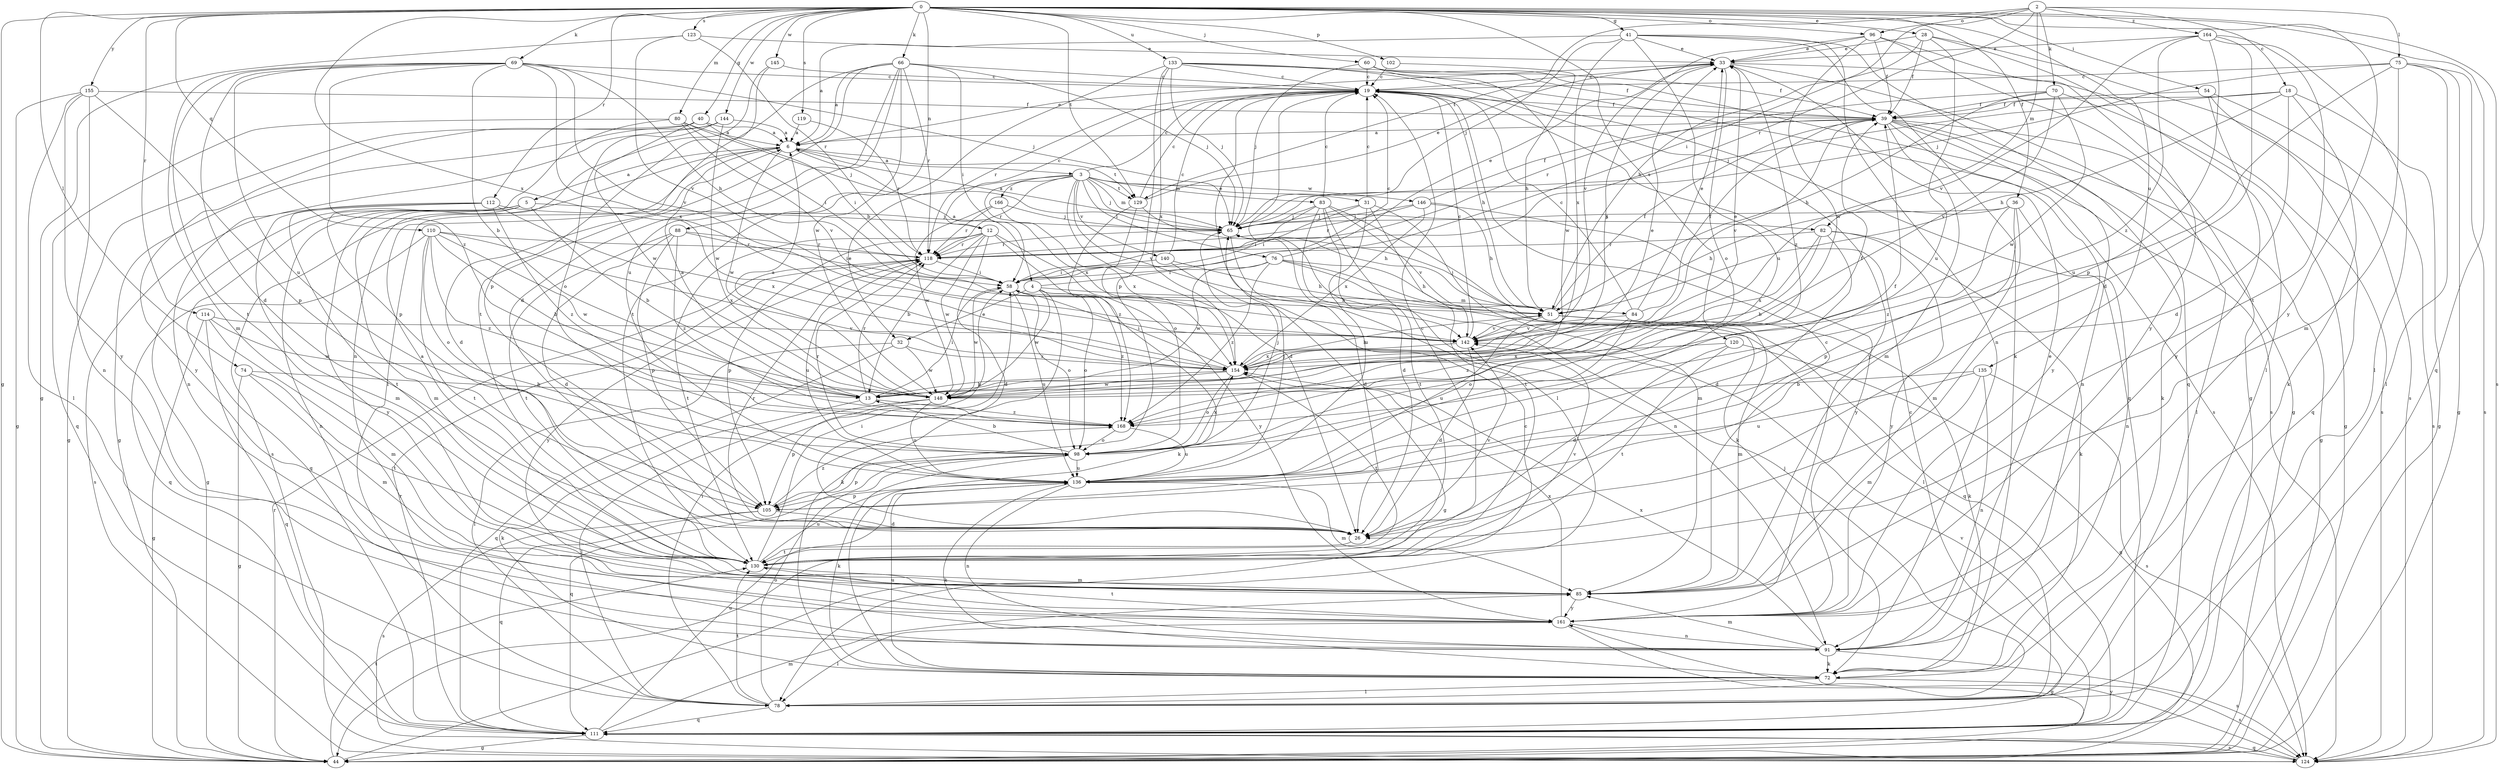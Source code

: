 strict digraph  {
0;
2;
3;
4;
5;
6;
12;
13;
18;
19;
26;
28;
31;
32;
33;
36;
39;
40;
41;
44;
51;
54;
58;
60;
65;
66;
69;
70;
72;
74;
75;
76;
78;
80;
82;
83;
84;
85;
88;
91;
96;
98;
102;
105;
110;
111;
112;
114;
118;
119;
120;
123;
124;
129;
130;
133;
135;
136;
140;
142;
144;
145;
146;
148;
154;
155;
161;
164;
166;
168;
0 -> 28  [label=e];
0 -> 36  [label=f];
0 -> 40  [label=g];
0 -> 41  [label=g];
0 -> 44  [label=g];
0 -> 54  [label=i];
0 -> 60  [label=j];
0 -> 66  [label=k];
0 -> 69  [label=k];
0 -> 74  [label=l];
0 -> 80  [label=m];
0 -> 88  [label=n];
0 -> 96  [label=o];
0 -> 102  [label=p];
0 -> 110  [label=q];
0 -> 111  [label=q];
0 -> 112  [label=r];
0 -> 114  [label=r];
0 -> 119  [label=s];
0 -> 120  [label=s];
0 -> 123  [label=s];
0 -> 124  [label=s];
0 -> 129  [label=t];
0 -> 133  [label=u];
0 -> 135  [label=u];
0 -> 144  [label=w];
0 -> 145  [label=w];
0 -> 154  [label=x];
0 -> 155  [label=y];
0 -> 161  [label=y];
2 -> 18  [label=c];
2 -> 58  [label=i];
2 -> 70  [label=k];
2 -> 75  [label=l];
2 -> 82  [label=m];
2 -> 96  [label=o];
2 -> 118  [label=r];
2 -> 129  [label=t];
2 -> 164  [label=z];
3 -> 19  [label=c];
3 -> 26  [label=d];
3 -> 31  [label=e];
3 -> 32  [label=e];
3 -> 65  [label=j];
3 -> 76  [label=l];
3 -> 82  [label=m];
3 -> 83  [label=m];
3 -> 118  [label=r];
3 -> 129  [label=t];
3 -> 140  [label=v];
3 -> 142  [label=v];
3 -> 146  [label=w];
3 -> 154  [label=x];
3 -> 166  [label=z];
4 -> 19  [label=c];
4 -> 32  [label=e];
4 -> 72  [label=k];
4 -> 84  [label=m];
4 -> 98  [label=o];
4 -> 148  [label=w];
4 -> 168  [label=z];
5 -> 12  [label=b];
5 -> 13  [label=b];
5 -> 44  [label=g];
5 -> 85  [label=m];
5 -> 91  [label=n];
5 -> 111  [label=q];
5 -> 161  [label=y];
6 -> 3  [label=a];
6 -> 4  [label=a];
6 -> 5  [label=a];
6 -> 26  [label=d];
6 -> 33  [label=e];
6 -> 124  [label=s];
6 -> 129  [label=t];
6 -> 148  [label=w];
12 -> 13  [label=b];
12 -> 19  [label=c];
12 -> 26  [label=d];
12 -> 72  [label=k];
12 -> 105  [label=p];
12 -> 118  [label=r];
12 -> 130  [label=t];
12 -> 148  [label=w];
12 -> 161  [label=y];
13 -> 6  [label=a];
13 -> 33  [label=e];
13 -> 58  [label=i];
13 -> 72  [label=k];
13 -> 118  [label=r];
13 -> 168  [label=z];
18 -> 26  [label=d];
18 -> 39  [label=f];
18 -> 44  [label=g];
18 -> 51  [label=h];
18 -> 65  [label=j];
18 -> 72  [label=k];
19 -> 39  [label=f];
19 -> 51  [label=h];
19 -> 78  [label=l];
19 -> 118  [label=r];
19 -> 161  [label=y];
26 -> 118  [label=r];
26 -> 130  [label=t];
26 -> 142  [label=v];
28 -> 33  [label=e];
28 -> 39  [label=f];
28 -> 51  [label=h];
28 -> 78  [label=l];
28 -> 124  [label=s];
28 -> 136  [label=u];
31 -> 19  [label=c];
31 -> 58  [label=i];
31 -> 65  [label=j];
31 -> 85  [label=m];
31 -> 130  [label=t];
31 -> 136  [label=u];
32 -> 78  [label=l];
32 -> 111  [label=q];
32 -> 148  [label=w];
32 -> 154  [label=x];
33 -> 19  [label=c];
33 -> 44  [label=g];
33 -> 98  [label=o];
33 -> 124  [label=s];
33 -> 154  [label=x];
33 -> 168  [label=z];
36 -> 51  [label=h];
36 -> 65  [label=j];
36 -> 85  [label=m];
36 -> 91  [label=n];
36 -> 105  [label=p];
36 -> 168  [label=z];
39 -> 6  [label=a];
39 -> 44  [label=g];
39 -> 72  [label=k];
39 -> 78  [label=l];
39 -> 85  [label=m];
39 -> 91  [label=n];
39 -> 142  [label=v];
39 -> 161  [label=y];
40 -> 6  [label=a];
40 -> 44  [label=g];
40 -> 58  [label=i];
40 -> 148  [label=w];
40 -> 161  [label=y];
41 -> 6  [label=a];
41 -> 33  [label=e];
41 -> 65  [label=j];
41 -> 72  [label=k];
41 -> 91  [label=n];
41 -> 111  [label=q];
41 -> 136  [label=u];
41 -> 154  [label=x];
44 -> 19  [label=c];
44 -> 118  [label=r];
44 -> 130  [label=t];
51 -> 39  [label=f];
51 -> 65  [label=j];
51 -> 72  [label=k];
51 -> 85  [label=m];
51 -> 136  [label=u];
51 -> 142  [label=v];
54 -> 39  [label=f];
54 -> 111  [label=q];
54 -> 124  [label=s];
54 -> 161  [label=y];
58 -> 51  [label=h];
58 -> 98  [label=o];
58 -> 136  [label=u];
58 -> 148  [label=w];
60 -> 19  [label=c];
60 -> 39  [label=f];
60 -> 65  [label=j];
60 -> 124  [label=s];
60 -> 148  [label=w];
65 -> 6  [label=a];
65 -> 26  [label=d];
65 -> 118  [label=r];
66 -> 6  [label=a];
66 -> 19  [label=c];
66 -> 26  [label=d];
66 -> 58  [label=i];
66 -> 65  [label=j];
66 -> 78  [label=l];
66 -> 118  [label=r];
66 -> 130  [label=t];
66 -> 136  [label=u];
66 -> 148  [label=w];
69 -> 13  [label=b];
69 -> 19  [label=c];
69 -> 26  [label=d];
69 -> 51  [label=h];
69 -> 65  [label=j];
69 -> 85  [label=m];
69 -> 130  [label=t];
69 -> 136  [label=u];
69 -> 142  [label=v];
69 -> 154  [label=x];
69 -> 168  [label=z];
70 -> 39  [label=f];
70 -> 44  [label=g];
70 -> 51  [label=h];
70 -> 118  [label=r];
70 -> 142  [label=v];
70 -> 148  [label=w];
72 -> 78  [label=l];
72 -> 124  [label=s];
72 -> 136  [label=u];
74 -> 13  [label=b];
74 -> 44  [label=g];
74 -> 85  [label=m];
74 -> 130  [label=t];
75 -> 19  [label=c];
75 -> 44  [label=g];
75 -> 65  [label=j];
75 -> 78  [label=l];
75 -> 85  [label=m];
75 -> 124  [label=s];
75 -> 136  [label=u];
76 -> 33  [label=e];
76 -> 51  [label=h];
76 -> 58  [label=i];
76 -> 78  [label=l];
76 -> 111  [label=q];
76 -> 148  [label=w];
76 -> 168  [label=z];
78 -> 58  [label=i];
78 -> 65  [label=j];
78 -> 98  [label=o];
78 -> 111  [label=q];
78 -> 130  [label=t];
80 -> 6  [label=a];
80 -> 58  [label=i];
80 -> 65  [label=j];
80 -> 105  [label=p];
80 -> 111  [label=q];
80 -> 142  [label=v];
82 -> 13  [label=b];
82 -> 26  [label=d];
82 -> 72  [label=k];
82 -> 118  [label=r];
82 -> 154  [label=x];
82 -> 161  [label=y];
83 -> 19  [label=c];
83 -> 26  [label=d];
83 -> 58  [label=i];
83 -> 65  [label=j];
83 -> 72  [label=k];
83 -> 91  [label=n];
83 -> 130  [label=t];
83 -> 142  [label=v];
84 -> 19  [label=c];
84 -> 33  [label=e];
84 -> 39  [label=f];
84 -> 98  [label=o];
84 -> 142  [label=v];
84 -> 168  [label=z];
85 -> 19  [label=c];
85 -> 161  [label=y];
88 -> 26  [label=d];
88 -> 58  [label=i];
88 -> 105  [label=p];
88 -> 118  [label=r];
88 -> 130  [label=t];
88 -> 168  [label=z];
91 -> 33  [label=e];
91 -> 72  [label=k];
91 -> 85  [label=m];
91 -> 124  [label=s];
91 -> 154  [label=x];
96 -> 33  [label=e];
96 -> 39  [label=f];
96 -> 44  [label=g];
96 -> 142  [label=v];
96 -> 148  [label=w];
96 -> 161  [label=y];
98 -> 13  [label=b];
98 -> 39  [label=f];
98 -> 65  [label=j];
98 -> 72  [label=k];
98 -> 105  [label=p];
98 -> 111  [label=q];
98 -> 118  [label=r];
98 -> 136  [label=u];
98 -> 154  [label=x];
102 -> 19  [label=c];
102 -> 51  [label=h];
105 -> 26  [label=d];
105 -> 111  [label=q];
105 -> 124  [label=s];
105 -> 168  [label=z];
110 -> 13  [label=b];
110 -> 98  [label=o];
110 -> 111  [label=q];
110 -> 118  [label=r];
110 -> 130  [label=t];
110 -> 148  [label=w];
110 -> 154  [label=x];
110 -> 168  [label=z];
111 -> 19  [label=c];
111 -> 44  [label=g];
111 -> 85  [label=m];
111 -> 118  [label=r];
111 -> 124  [label=s];
111 -> 136  [label=u];
111 -> 142  [label=v];
112 -> 65  [label=j];
112 -> 85  [label=m];
112 -> 124  [label=s];
112 -> 130  [label=t];
112 -> 154  [label=x];
112 -> 168  [label=z];
114 -> 44  [label=g];
114 -> 85  [label=m];
114 -> 111  [label=q];
114 -> 142  [label=v];
114 -> 148  [label=w];
118 -> 58  [label=i];
118 -> 136  [label=u];
118 -> 161  [label=y];
119 -> 6  [label=a];
119 -> 118  [label=r];
120 -> 26  [label=d];
120 -> 44  [label=g];
120 -> 130  [label=t];
120 -> 154  [label=x];
123 -> 33  [label=e];
123 -> 44  [label=g];
123 -> 118  [label=r];
123 -> 142  [label=v];
124 -> 111  [label=q];
124 -> 161  [label=y];
129 -> 19  [label=c];
129 -> 33  [label=e];
129 -> 51  [label=h];
129 -> 98  [label=o];
129 -> 168  [label=z];
130 -> 6  [label=a];
130 -> 19  [label=c];
130 -> 58  [label=i];
130 -> 85  [label=m];
130 -> 136  [label=u];
130 -> 142  [label=v];
133 -> 19  [label=c];
133 -> 39  [label=f];
133 -> 65  [label=j];
133 -> 105  [label=p];
133 -> 111  [label=q];
133 -> 124  [label=s];
133 -> 130  [label=t];
133 -> 154  [label=x];
135 -> 13  [label=b];
135 -> 85  [label=m];
135 -> 91  [label=n];
135 -> 124  [label=s];
135 -> 136  [label=u];
136 -> 65  [label=j];
136 -> 72  [label=k];
136 -> 85  [label=m];
136 -> 91  [label=n];
136 -> 105  [label=p];
140 -> 19  [label=c];
140 -> 44  [label=g];
140 -> 51  [label=h];
140 -> 58  [label=i];
142 -> 19  [label=c];
142 -> 26  [label=d];
142 -> 154  [label=x];
144 -> 6  [label=a];
144 -> 44  [label=g];
144 -> 91  [label=n];
144 -> 98  [label=o];
144 -> 148  [label=w];
145 -> 19  [label=c];
145 -> 91  [label=n];
145 -> 105  [label=p];
146 -> 39  [label=f];
146 -> 51  [label=h];
146 -> 65  [label=j];
146 -> 118  [label=r];
146 -> 154  [label=x];
146 -> 161  [label=y];
148 -> 6  [label=a];
148 -> 39  [label=f];
148 -> 78  [label=l];
148 -> 105  [label=p];
148 -> 136  [label=u];
154 -> 13  [label=b];
154 -> 33  [label=e];
154 -> 51  [label=h];
154 -> 58  [label=i];
154 -> 98  [label=o];
154 -> 130  [label=t];
154 -> 148  [label=w];
155 -> 39  [label=f];
155 -> 44  [label=g];
155 -> 78  [label=l];
155 -> 91  [label=n];
155 -> 105  [label=p];
155 -> 161  [label=y];
161 -> 44  [label=g];
161 -> 78  [label=l];
161 -> 91  [label=n];
161 -> 130  [label=t];
161 -> 154  [label=x];
164 -> 26  [label=d];
164 -> 33  [label=e];
164 -> 78  [label=l];
164 -> 105  [label=p];
164 -> 130  [label=t];
164 -> 142  [label=v];
164 -> 168  [label=z];
166 -> 65  [label=j];
166 -> 118  [label=r];
166 -> 148  [label=w];
166 -> 154  [label=x];
168 -> 98  [label=o];
168 -> 136  [label=u];
}
